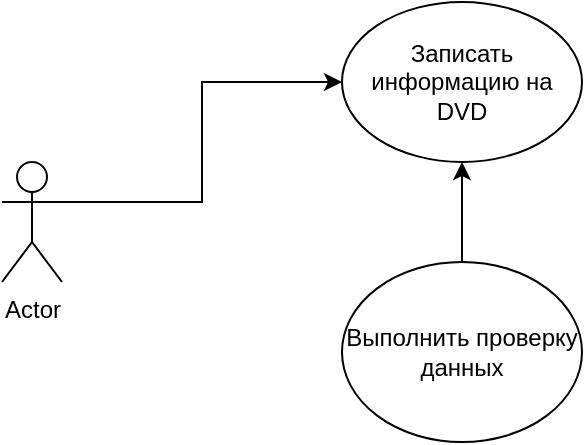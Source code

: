 <mxfile version="14.2.3" type="github">
  <diagram id="IawI9rqFI4hpU0k3gFs_" name="Page-1">
    <mxGraphModel dx="1422" dy="800" grid="1" gridSize="10" guides="1" tooltips="1" connect="1" arrows="1" fold="1" page="1" pageScale="1" pageWidth="850" pageHeight="1100" math="0" shadow="0">
      <root>
        <mxCell id="0" />
        <mxCell id="1" parent="0" />
        <mxCell id="vtI2XlvN3R71CeOnsC6d-17" style="edgeStyle=orthogonalEdgeStyle;rounded=0;orthogonalLoop=1;jettySize=auto;html=1;exitX=1;exitY=0.333;exitDx=0;exitDy=0;exitPerimeter=0;entryX=0;entryY=0.5;entryDx=0;entryDy=0;" edge="1" parent="1" source="vtI2XlvN3R71CeOnsC6d-13" target="vtI2XlvN3R71CeOnsC6d-14">
          <mxGeometry relative="1" as="geometry" />
        </mxCell>
        <mxCell id="vtI2XlvN3R71CeOnsC6d-13" value="Actor" style="shape=umlActor;verticalLabelPosition=bottom;verticalAlign=top;html=1;outlineConnect=0;" vertex="1" parent="1">
          <mxGeometry x="120" y="300" width="30" height="60" as="geometry" />
        </mxCell>
        <mxCell id="vtI2XlvN3R71CeOnsC6d-14" value="Записать информацию на DVD" style="ellipse;whiteSpace=wrap;html=1;" vertex="1" parent="1">
          <mxGeometry x="290" y="220" width="120" height="80" as="geometry" />
        </mxCell>
        <mxCell id="vtI2XlvN3R71CeOnsC6d-15" value="Выполнить проверку данных" style="ellipse;whiteSpace=wrap;html=1;" vertex="1" parent="1">
          <mxGeometry x="290" y="350" width="120" height="90" as="geometry" />
        </mxCell>
        <mxCell id="vtI2XlvN3R71CeOnsC6d-16" value="" style="endArrow=classic;html=1;entryX=0.5;entryY=1;entryDx=0;entryDy=0;exitX=0.5;exitY=0;exitDx=0;exitDy=0;" edge="1" parent="1" source="vtI2XlvN3R71CeOnsC6d-15" target="vtI2XlvN3R71CeOnsC6d-14">
          <mxGeometry width="50" height="50" relative="1" as="geometry">
            <mxPoint x="400" y="390" as="sourcePoint" />
            <mxPoint x="450" y="340" as="targetPoint" />
          </mxGeometry>
        </mxCell>
      </root>
    </mxGraphModel>
  </diagram>
</mxfile>
